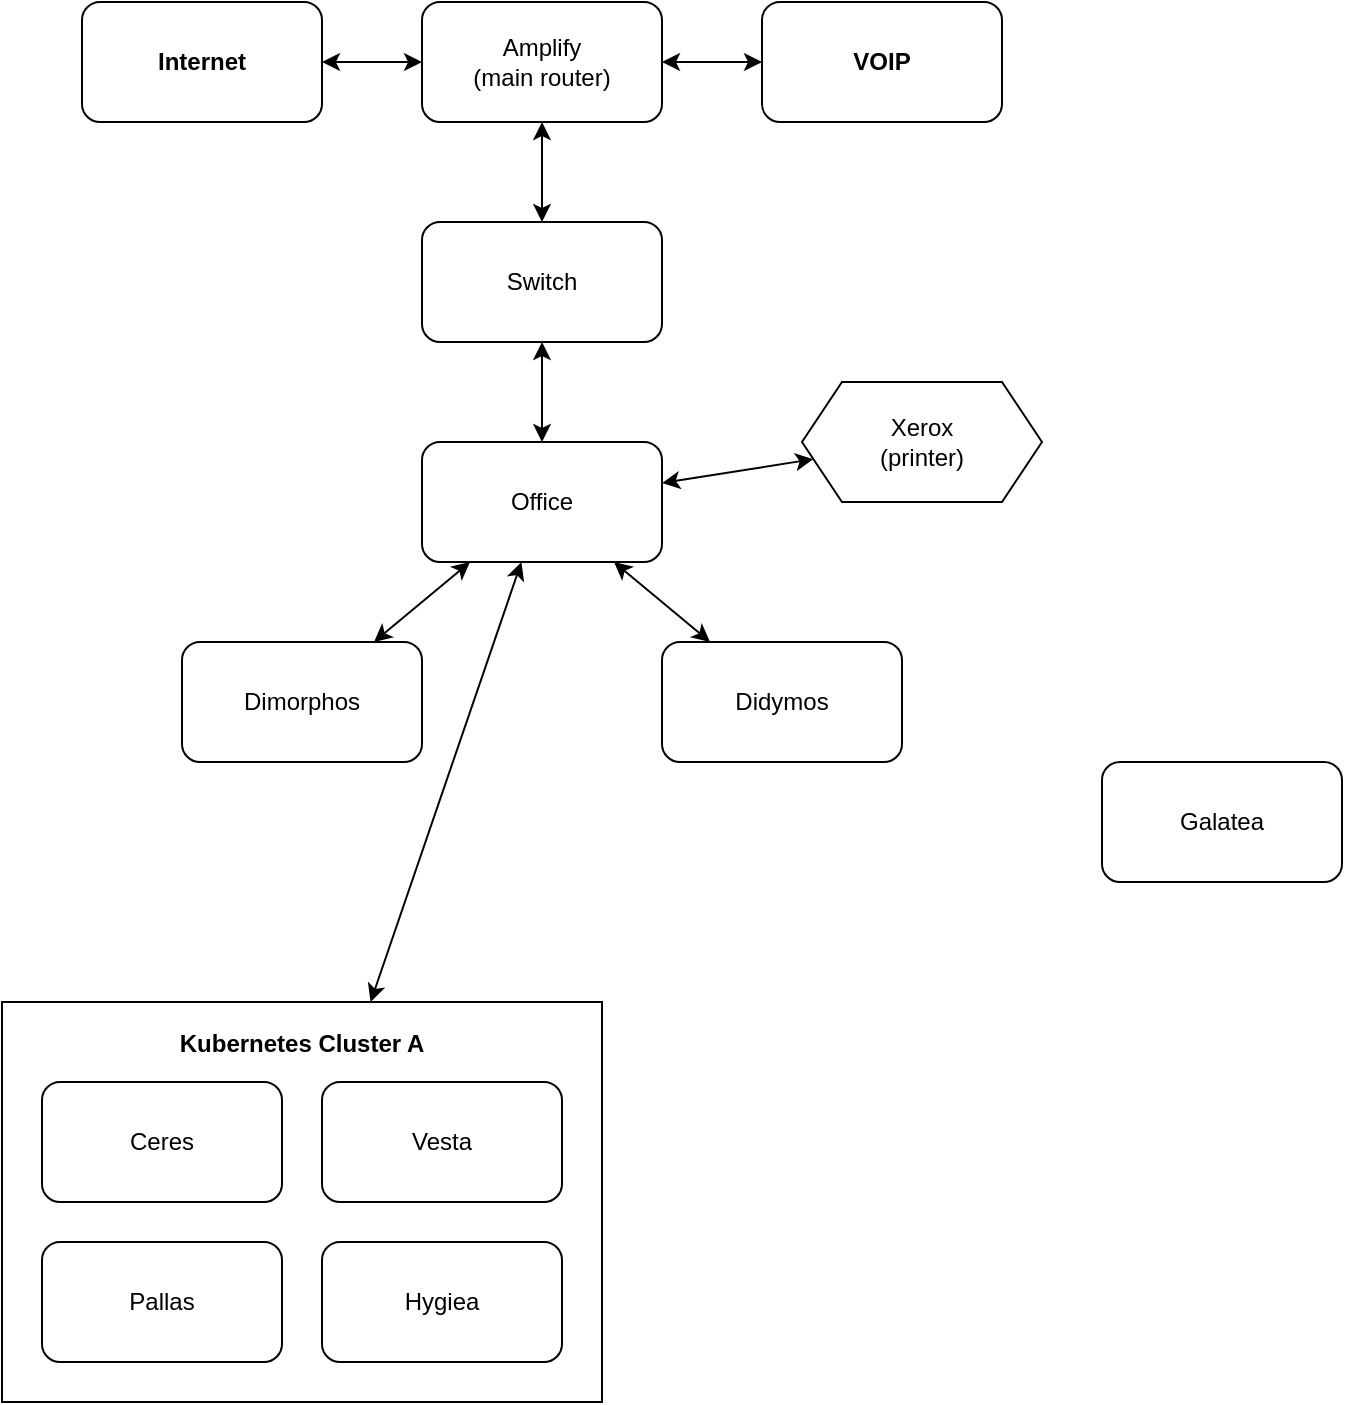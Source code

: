 <mxfile version="21.7.2" type="github">
  <diagram name="Page-1" id="GqnZevxX26okApEMltjo">
    <mxGraphModel dx="1000" dy="653" grid="1" gridSize="10" guides="1" tooltips="1" connect="1" arrows="1" fold="1" page="1" pageScale="1" pageWidth="850" pageHeight="1100" math="0" shadow="0">
      <root>
        <mxCell id="0" />
        <mxCell id="1" parent="0" />
        <mxCell id="WNSR9sGelbWniymkwJvs-1" value="Internet" style="rounded=1;whiteSpace=wrap;html=1;fontStyle=1" vertex="1" parent="1">
          <mxGeometry x="80" y="80" width="120" height="60" as="geometry" />
        </mxCell>
        <mxCell id="WNSR9sGelbWniymkwJvs-2" value="Amplify&lt;br&gt;(main router)" style="rounded=1;whiteSpace=wrap;html=1;" vertex="1" parent="1">
          <mxGeometry x="250" y="80" width="120" height="60" as="geometry" />
        </mxCell>
        <mxCell id="WNSR9sGelbWniymkwJvs-3" value="Switch" style="rounded=1;whiteSpace=wrap;html=1;" vertex="1" parent="1">
          <mxGeometry x="250" y="190" width="120" height="60" as="geometry" />
        </mxCell>
        <mxCell id="WNSR9sGelbWniymkwJvs-4" value="VOIP" style="rounded=1;whiteSpace=wrap;html=1;fontStyle=1" vertex="1" parent="1">
          <mxGeometry x="420" y="80" width="120" height="60" as="geometry" />
        </mxCell>
        <mxCell id="WNSR9sGelbWniymkwJvs-5" value="" style="endArrow=classic;startArrow=classic;html=1;rounded=0;" edge="1" parent="1" source="WNSR9sGelbWniymkwJvs-1" target="WNSR9sGelbWniymkwJvs-2">
          <mxGeometry width="50" height="50" relative="1" as="geometry">
            <mxPoint x="400" y="360" as="sourcePoint" />
            <mxPoint x="450" y="310" as="targetPoint" />
          </mxGeometry>
        </mxCell>
        <mxCell id="WNSR9sGelbWniymkwJvs-6" value="" style="endArrow=classic;startArrow=classic;html=1;rounded=0;" edge="1" parent="1" source="WNSR9sGelbWniymkwJvs-2" target="WNSR9sGelbWniymkwJvs-4">
          <mxGeometry width="50" height="50" relative="1" as="geometry">
            <mxPoint x="400" y="360" as="sourcePoint" />
            <mxPoint x="450" y="310" as="targetPoint" />
          </mxGeometry>
        </mxCell>
        <mxCell id="WNSR9sGelbWniymkwJvs-7" value="" style="endArrow=classic;startArrow=classic;html=1;rounded=0;" edge="1" parent="1" source="WNSR9sGelbWniymkwJvs-3" target="WNSR9sGelbWniymkwJvs-2">
          <mxGeometry width="50" height="50" relative="1" as="geometry">
            <mxPoint x="400" y="360" as="sourcePoint" />
            <mxPoint x="450" y="310" as="targetPoint" />
          </mxGeometry>
        </mxCell>
        <mxCell id="WNSR9sGelbWniymkwJvs-8" value="Office" style="rounded=1;whiteSpace=wrap;html=1;" vertex="1" parent="1">
          <mxGeometry x="250" y="300" width="120" height="60" as="geometry" />
        </mxCell>
        <mxCell id="WNSR9sGelbWniymkwJvs-9" value="" style="endArrow=classic;startArrow=classic;html=1;rounded=0;" edge="1" parent="1" source="WNSR9sGelbWniymkwJvs-8" target="WNSR9sGelbWniymkwJvs-3">
          <mxGeometry width="50" height="50" relative="1" as="geometry">
            <mxPoint x="400" y="360" as="sourcePoint" />
            <mxPoint x="450" y="310" as="targetPoint" />
          </mxGeometry>
        </mxCell>
        <mxCell id="WNSR9sGelbWniymkwJvs-10" value="Xerox&lt;br&gt;(printer)" style="shape=hexagon;perimeter=hexagonPerimeter2;whiteSpace=wrap;html=1;fixedSize=1;" vertex="1" parent="1">
          <mxGeometry x="440" y="270" width="120" height="60" as="geometry" />
        </mxCell>
        <mxCell id="WNSR9sGelbWniymkwJvs-11" value="" style="endArrow=classic;startArrow=classic;html=1;rounded=0;" edge="1" parent="1" source="WNSR9sGelbWniymkwJvs-8" target="WNSR9sGelbWniymkwJvs-10">
          <mxGeometry width="50" height="50" relative="1" as="geometry">
            <mxPoint x="400" y="360" as="sourcePoint" />
            <mxPoint x="450" y="310" as="targetPoint" />
          </mxGeometry>
        </mxCell>
        <mxCell id="WNSR9sGelbWniymkwJvs-12" value="Dimorphos" style="rounded=1;whiteSpace=wrap;html=1;" vertex="1" parent="1">
          <mxGeometry x="130" y="400" width="120" height="60" as="geometry" />
        </mxCell>
        <mxCell id="WNSR9sGelbWniymkwJvs-13" value="Didymos" style="rounded=1;whiteSpace=wrap;html=1;" vertex="1" parent="1">
          <mxGeometry x="370" y="400" width="120" height="60" as="geometry" />
        </mxCell>
        <mxCell id="WNSR9sGelbWniymkwJvs-19" value="" style="group" vertex="1" connectable="0" parent="1">
          <mxGeometry x="40" y="580" width="300" height="200" as="geometry" />
        </mxCell>
        <mxCell id="WNSR9sGelbWniymkwJvs-14" value="&lt;b&gt;Kubernetes Cluster A&lt;br&gt;&lt;br&gt;&lt;br&gt;&lt;br&gt;&lt;br&gt;&lt;br&gt;&lt;br&gt;&lt;br&gt;&lt;br&gt;&lt;br&gt;&lt;br&gt;&lt;br&gt;&lt;/b&gt;" style="rounded=0;whiteSpace=wrap;html=1;align=center;" vertex="1" parent="WNSR9sGelbWniymkwJvs-19">
          <mxGeometry width="300" height="200" as="geometry" />
        </mxCell>
        <mxCell id="WNSR9sGelbWniymkwJvs-15" value="Ceres" style="rounded=1;whiteSpace=wrap;html=1;" vertex="1" parent="WNSR9sGelbWniymkwJvs-19">
          <mxGeometry x="20" y="40" width="120" height="60" as="geometry" />
        </mxCell>
        <mxCell id="WNSR9sGelbWniymkwJvs-16" value="Vesta" style="rounded=1;whiteSpace=wrap;html=1;" vertex="1" parent="WNSR9sGelbWniymkwJvs-19">
          <mxGeometry x="160" y="40" width="120" height="60" as="geometry" />
        </mxCell>
        <mxCell id="WNSR9sGelbWniymkwJvs-17" value="Pallas" style="rounded=1;whiteSpace=wrap;html=1;" vertex="1" parent="WNSR9sGelbWniymkwJvs-19">
          <mxGeometry x="20" y="120" width="120" height="60" as="geometry" />
        </mxCell>
        <mxCell id="WNSR9sGelbWniymkwJvs-18" value="Hygiea" style="rounded=1;whiteSpace=wrap;html=1;" vertex="1" parent="WNSR9sGelbWniymkwJvs-19">
          <mxGeometry x="160" y="120" width="120" height="60" as="geometry" />
        </mxCell>
        <mxCell id="WNSR9sGelbWniymkwJvs-20" value="" style="endArrow=classic;startArrow=classic;html=1;rounded=0;" edge="1" parent="1" source="WNSR9sGelbWniymkwJvs-12" target="WNSR9sGelbWniymkwJvs-8">
          <mxGeometry width="50" height="50" relative="1" as="geometry">
            <mxPoint x="170" y="490" as="sourcePoint" />
            <mxPoint x="220" y="440" as="targetPoint" />
          </mxGeometry>
        </mxCell>
        <mxCell id="WNSR9sGelbWniymkwJvs-21" value="" style="endArrow=classic;startArrow=classic;html=1;rounded=0;" edge="1" parent="1" source="WNSR9sGelbWniymkwJvs-13" target="WNSR9sGelbWniymkwJvs-8">
          <mxGeometry width="50" height="50" relative="1" as="geometry">
            <mxPoint x="170" y="520" as="sourcePoint" />
            <mxPoint x="220" y="470" as="targetPoint" />
          </mxGeometry>
        </mxCell>
        <mxCell id="WNSR9sGelbWniymkwJvs-22" value="" style="endArrow=classic;startArrow=classic;html=1;rounded=0;" edge="1" parent="1" source="WNSR9sGelbWniymkwJvs-14" target="WNSR9sGelbWniymkwJvs-8">
          <mxGeometry width="50" height="50" relative="1" as="geometry">
            <mxPoint x="370" y="690" as="sourcePoint" />
            <mxPoint x="420" y="640" as="targetPoint" />
          </mxGeometry>
        </mxCell>
        <mxCell id="WNSR9sGelbWniymkwJvs-23" value="Galatea" style="rounded=1;whiteSpace=wrap;html=1;" vertex="1" parent="1">
          <mxGeometry x="590" y="460" width="120" height="60" as="geometry" />
        </mxCell>
      </root>
    </mxGraphModel>
  </diagram>
</mxfile>
